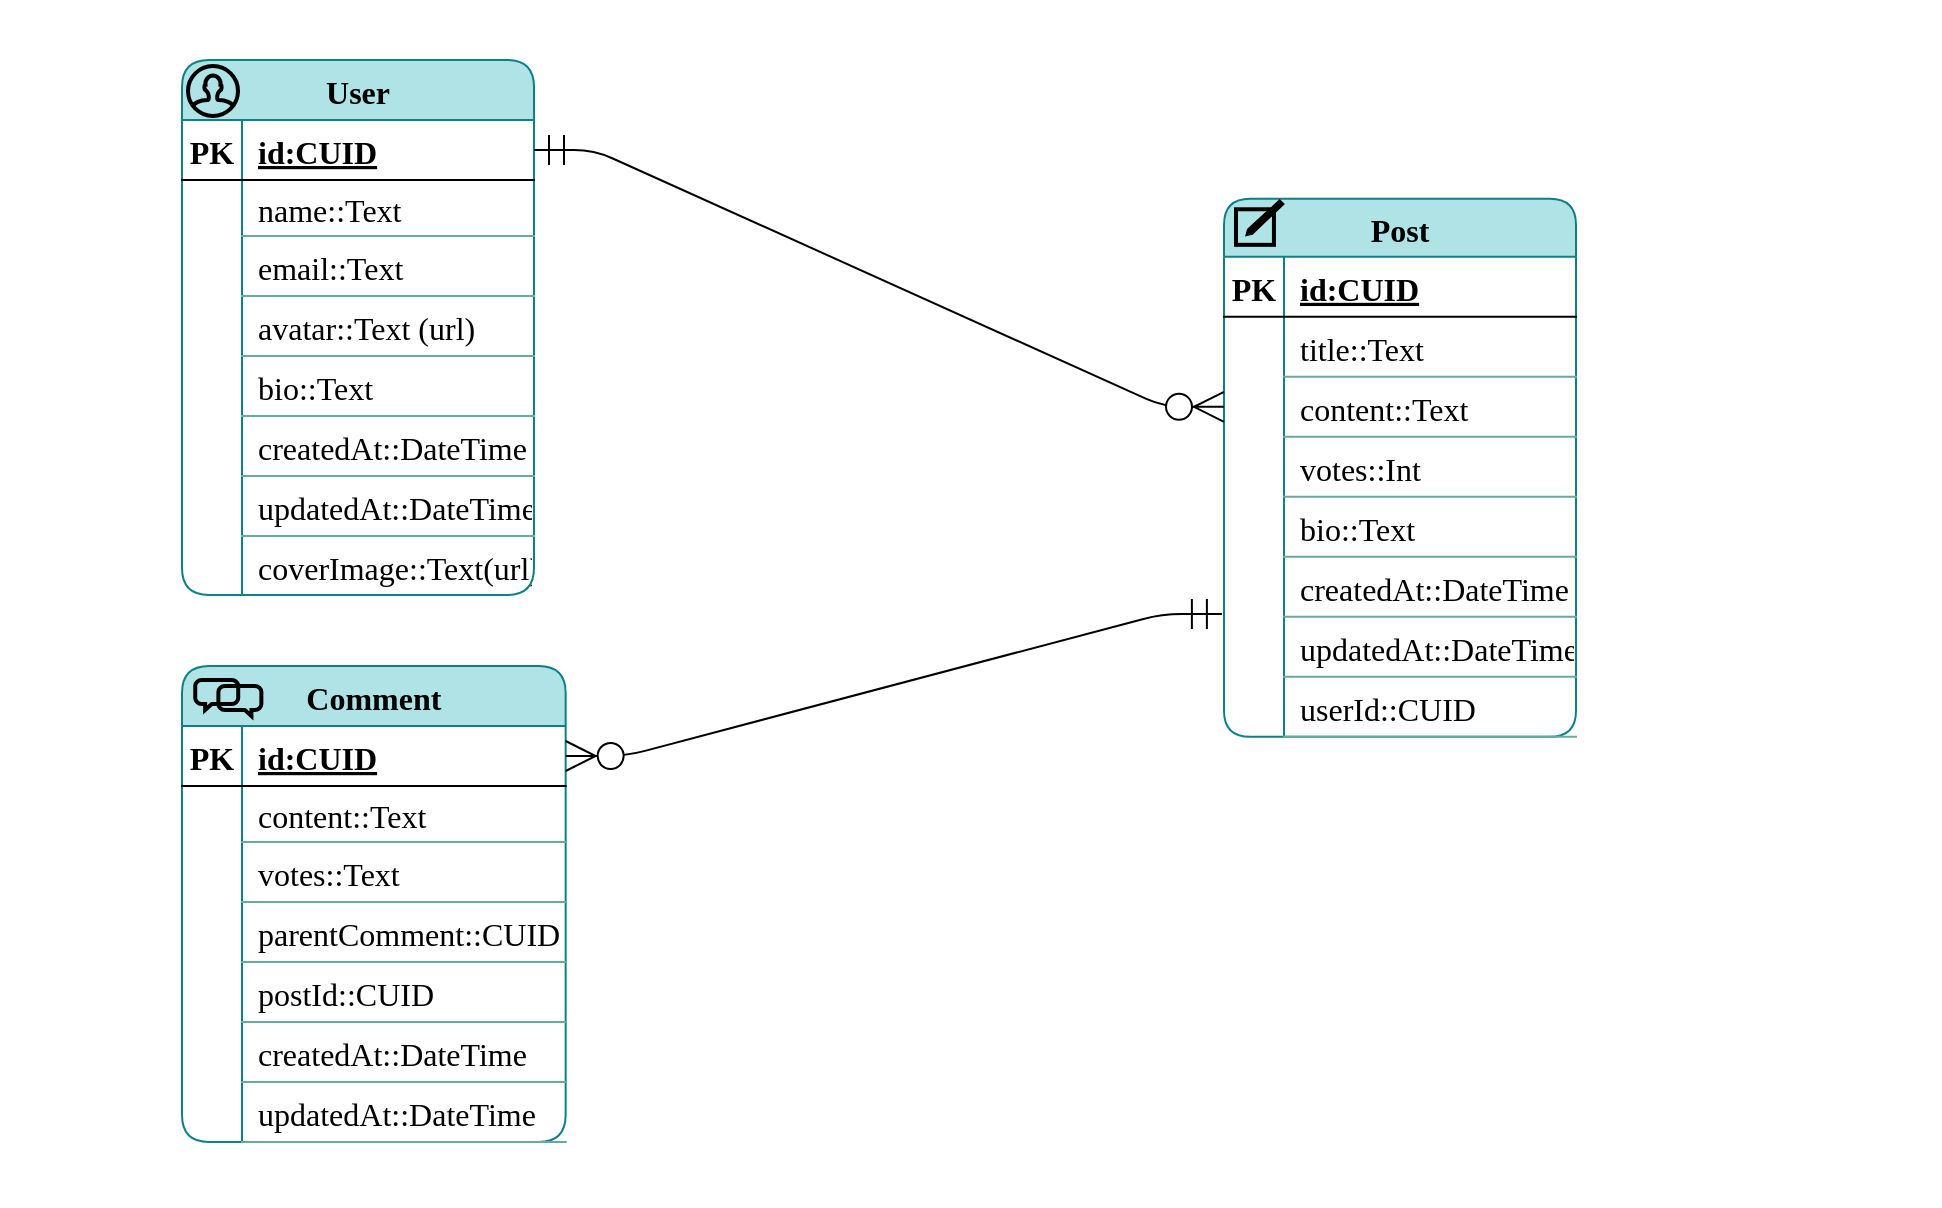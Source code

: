 <mxfile version="16.0.2" type="device"><diagram id="prtHgNgQTEPvFCAcTncT" name="Page-1"><mxGraphModel dx="1081" dy="743" grid="0" gridSize="10" guides="1" tooltips="1" connect="1" arrows="1" fold="1" page="1" pageScale="1" pageWidth="827" pageHeight="583" math="0" shadow="0"><root><mxCell id="0"/><mxCell id="1" parent="0"/><mxCell id="J5EVyOhSLwJbVOR1v9Rh-75" value="" style="group" vertex="1" connectable="0" parent="1"><mxGeometry x="799" y="92" width="176" height="140" as="geometry"/></mxCell><mxCell id="J5EVyOhSLwJbVOR1v9Rh-123" value="" style="group" vertex="1" connectable="0" parent="J5EVyOhSLwJbVOR1v9Rh-75"><mxGeometry x="-182" y="16.414" width="176" height="130.345" as="geometry"/></mxCell><mxCell id="J5EVyOhSLwJbVOR1v9Rh-48" value="Post" style="shape=table;startSize=29;container=1;collapsible=0;childLayout=tableLayout;fixedRows=1;rowLines=0;fontStyle=1;align=center;resizeLast=1;rounded=1;fillColor=#b0e3e6;strokeColor=#0e8088;fontFamily=SF Pro;fontSize=16;" vertex="1" parent="J5EVyOhSLwJbVOR1v9Rh-123"><mxGeometry width="176" height="269" as="geometry"/></mxCell><mxCell id="J5EVyOhSLwJbVOR1v9Rh-49" value="" style="shape=partialRectangle;collapsible=0;dropTarget=0;pointerEvents=0;fillColor=none;top=0;left=0;bottom=1;right=0;points=[[0,0.5],[1,0.5]];portConstraint=eastwest;" vertex="1" parent="J5EVyOhSLwJbVOR1v9Rh-48"><mxGeometry y="29" width="176" height="30" as="geometry"/></mxCell><mxCell id="J5EVyOhSLwJbVOR1v9Rh-50" value="PK" style="shape=partialRectangle;connectable=0;fillColor=none;top=0;left=0;bottom=0;right=0;fontStyle=1;overflow=hidden;strokeColor=#67AB9F;fontFamily=SF Pro;fontSize=16;" vertex="1" parent="J5EVyOhSLwJbVOR1v9Rh-49"><mxGeometry width="30" height="30" as="geometry"><mxRectangle width="30" height="30" as="alternateBounds"/></mxGeometry></mxCell><mxCell id="J5EVyOhSLwJbVOR1v9Rh-51" value="id:CUID" style="shape=partialRectangle;connectable=0;fillColor=none;top=0;left=0;bottom=0;right=0;align=left;spacingLeft=6;fontStyle=5;overflow=hidden;fontSize=16;fontFamily=SF Pro;" vertex="1" parent="J5EVyOhSLwJbVOR1v9Rh-49"><mxGeometry x="30" width="146" height="30" as="geometry"><mxRectangle width="146" height="30" as="alternateBounds"/></mxGeometry></mxCell><mxCell id="J5EVyOhSLwJbVOR1v9Rh-52" value="" style="shape=partialRectangle;collapsible=0;dropTarget=0;pointerEvents=0;fillColor=none;top=0;left=0;bottom=0;right=0;points=[[0,0.5],[1,0.5]];portConstraint=eastwest;" vertex="1" parent="J5EVyOhSLwJbVOR1v9Rh-48"><mxGeometry y="59" width="176" height="30" as="geometry"/></mxCell><mxCell id="J5EVyOhSLwJbVOR1v9Rh-53" value="" style="shape=partialRectangle;connectable=0;fillColor=none;top=0;left=0;bottom=0;right=0;editable=1;overflow=hidden;" vertex="1" parent="J5EVyOhSLwJbVOR1v9Rh-52"><mxGeometry width="30" height="30" as="geometry"><mxRectangle width="30" height="30" as="alternateBounds"/></mxGeometry></mxCell><mxCell id="J5EVyOhSLwJbVOR1v9Rh-54" value="title::Text  " style="shape=partialRectangle;connectable=0;fillColor=none;top=0;left=0;bottom=1;right=0;align=left;spacingLeft=6;overflow=hidden;labelBorderColor=none;shadow=0;strokeColor=#67AB9F;fontSize=16;fontFamily=SF Pro;" vertex="1" parent="J5EVyOhSLwJbVOR1v9Rh-52"><mxGeometry x="30" width="146" height="30" as="geometry"><mxRectangle width="146" height="30" as="alternateBounds"/></mxGeometry></mxCell><mxCell id="J5EVyOhSLwJbVOR1v9Rh-55" value="" style="shape=partialRectangle;collapsible=0;dropTarget=0;pointerEvents=0;fillColor=none;top=0;left=0;bottom=0;right=0;points=[[0,0.5],[1,0.5]];portConstraint=eastwest;" vertex="1" parent="J5EVyOhSLwJbVOR1v9Rh-48"><mxGeometry y="89" width="176" height="30" as="geometry"/></mxCell><mxCell id="J5EVyOhSLwJbVOR1v9Rh-56" value="" style="shape=partialRectangle;connectable=0;fillColor=none;top=0;left=0;bottom=0;right=0;editable=1;overflow=hidden;" vertex="1" parent="J5EVyOhSLwJbVOR1v9Rh-55"><mxGeometry width="30" height="30" as="geometry"><mxRectangle width="30" height="30" as="alternateBounds"/></mxGeometry></mxCell><mxCell id="J5EVyOhSLwJbVOR1v9Rh-57" value="content::Text" style="shape=partialRectangle;connectable=0;fillColor=none;top=0;left=0;bottom=1;right=0;align=left;spacingLeft=6;overflow=hidden;strokeColor=#67AB9F;fontSize=16;fontFamily=SF Pro;" vertex="1" parent="J5EVyOhSLwJbVOR1v9Rh-55"><mxGeometry x="30" width="146" height="30" as="geometry"><mxRectangle width="146" height="30" as="alternateBounds"/></mxGeometry></mxCell><mxCell id="J5EVyOhSLwJbVOR1v9Rh-58" value="" style="shape=partialRectangle;collapsible=0;dropTarget=0;pointerEvents=0;fillColor=none;top=0;left=0;bottom=0;right=0;points=[[0,0.5],[1,0.5]];portConstraint=eastwest;" vertex="1" parent="J5EVyOhSLwJbVOR1v9Rh-48"><mxGeometry y="119" width="176" height="30" as="geometry"/></mxCell><mxCell id="J5EVyOhSLwJbVOR1v9Rh-59" value="" style="shape=partialRectangle;connectable=0;fillColor=none;top=0;left=0;bottom=0;right=0;editable=1;overflow=hidden;" vertex="1" parent="J5EVyOhSLwJbVOR1v9Rh-58"><mxGeometry width="30" height="30" as="geometry"><mxRectangle width="30" height="30" as="alternateBounds"/></mxGeometry></mxCell><mxCell id="J5EVyOhSLwJbVOR1v9Rh-60" value="votes::Int" style="shape=partialRectangle;connectable=0;fillColor=none;top=0;left=0;bottom=1;right=0;align=left;spacingLeft=6;overflow=hidden;strokeColor=#67AB9F;fontSize=16;fontFamily=SF Pro;" vertex="1" parent="J5EVyOhSLwJbVOR1v9Rh-58"><mxGeometry x="30" width="146" height="30" as="geometry"><mxRectangle width="146" height="30" as="alternateBounds"/></mxGeometry></mxCell><mxCell id="J5EVyOhSLwJbVOR1v9Rh-61" value="" style="shape=partialRectangle;collapsible=0;dropTarget=0;pointerEvents=0;fillColor=none;top=0;left=0;bottom=0;right=0;points=[[0,0.5],[1,0.5]];portConstraint=eastwest;" vertex="1" parent="J5EVyOhSLwJbVOR1v9Rh-48"><mxGeometry y="149" width="176" height="30" as="geometry"/></mxCell><mxCell id="J5EVyOhSLwJbVOR1v9Rh-62" value="" style="shape=partialRectangle;connectable=0;fillColor=none;top=0;left=0;bottom=0;right=0;editable=1;overflow=hidden;" vertex="1" parent="J5EVyOhSLwJbVOR1v9Rh-61"><mxGeometry width="30" height="30" as="geometry"><mxRectangle width="30" height="30" as="alternateBounds"/></mxGeometry></mxCell><mxCell id="J5EVyOhSLwJbVOR1v9Rh-63" value="bio::Text    " style="shape=partialRectangle;connectable=0;fillColor=none;top=0;left=0;bottom=1;right=0;align=left;spacingLeft=6;overflow=hidden;strokeColor=#67AB9F;fontSize=16;fontFamily=SF Pro;" vertex="1" parent="J5EVyOhSLwJbVOR1v9Rh-61"><mxGeometry x="30" width="146" height="30" as="geometry"><mxRectangle width="146" height="30" as="alternateBounds"/></mxGeometry></mxCell><mxCell id="J5EVyOhSLwJbVOR1v9Rh-64" value="" style="shape=partialRectangle;collapsible=0;dropTarget=0;pointerEvents=0;fillColor=none;top=0;left=0;bottom=0;right=0;points=[[0,0.5],[1,0.5]];portConstraint=eastwest;" vertex="1" parent="J5EVyOhSLwJbVOR1v9Rh-48"><mxGeometry y="179" width="176" height="30" as="geometry"/></mxCell><mxCell id="J5EVyOhSLwJbVOR1v9Rh-65" value="" style="shape=partialRectangle;connectable=0;fillColor=none;top=0;left=0;bottom=0;right=0;editable=1;overflow=hidden;" vertex="1" parent="J5EVyOhSLwJbVOR1v9Rh-64"><mxGeometry width="30" height="30" as="geometry"><mxRectangle width="30" height="30" as="alternateBounds"/></mxGeometry></mxCell><mxCell id="J5EVyOhSLwJbVOR1v9Rh-66" value="createdAt::DateTime" style="shape=partialRectangle;connectable=0;fillColor=none;top=0;left=0;bottom=1;right=0;align=left;spacingLeft=6;overflow=hidden;strokeColor=#67AB9F;fontSize=16;fontFamily=SF Pro;" vertex="1" parent="J5EVyOhSLwJbVOR1v9Rh-64"><mxGeometry x="30" width="146" height="30" as="geometry"><mxRectangle width="146" height="30" as="alternateBounds"/></mxGeometry></mxCell><mxCell id="J5EVyOhSLwJbVOR1v9Rh-67" value="" style="shape=partialRectangle;collapsible=0;dropTarget=0;pointerEvents=0;fillColor=none;top=0;left=0;bottom=0;right=0;points=[[0,0.5],[1,0.5]];portConstraint=eastwest;" vertex="1" parent="J5EVyOhSLwJbVOR1v9Rh-48"><mxGeometry y="209" width="176" height="30" as="geometry"/></mxCell><mxCell id="J5EVyOhSLwJbVOR1v9Rh-68" value="" style="shape=partialRectangle;connectable=0;fillColor=none;top=0;left=0;bottom=0;right=0;editable=1;overflow=hidden;" vertex="1" parent="J5EVyOhSLwJbVOR1v9Rh-67"><mxGeometry width="30" height="30" as="geometry"><mxRectangle width="30" height="30" as="alternateBounds"/></mxGeometry></mxCell><mxCell id="J5EVyOhSLwJbVOR1v9Rh-69" value="updatedAt::DateTime" style="shape=partialRectangle;connectable=0;fillColor=none;top=0;left=0;bottom=1;right=0;align=left;spacingLeft=6;overflow=hidden;strokeColor=#67AB9F;fontSize=16;fontFamily=SF Pro;" vertex="1" parent="J5EVyOhSLwJbVOR1v9Rh-67"><mxGeometry x="30" width="146" height="30" as="geometry"><mxRectangle width="146" height="30" as="alternateBounds"/></mxGeometry></mxCell><mxCell id="J5EVyOhSLwJbVOR1v9Rh-70" value="" style="shape=partialRectangle;collapsible=0;dropTarget=0;pointerEvents=0;fillColor=none;top=0;left=0;bottom=0;right=0;points=[[0,0.5],[1,0.5]];portConstraint=eastwest;" vertex="1" parent="J5EVyOhSLwJbVOR1v9Rh-48"><mxGeometry y="239" width="176" height="30" as="geometry"/></mxCell><mxCell id="J5EVyOhSLwJbVOR1v9Rh-71" value="" style="shape=partialRectangle;connectable=0;fillColor=none;top=0;left=0;bottom=0;right=0;editable=1;overflow=hidden;" vertex="1" parent="J5EVyOhSLwJbVOR1v9Rh-70"><mxGeometry width="30" height="30" as="geometry"><mxRectangle width="30" height="30" as="alternateBounds"/></mxGeometry></mxCell><mxCell id="J5EVyOhSLwJbVOR1v9Rh-72" value="userId::CUID" style="shape=partialRectangle;connectable=0;fillColor=none;top=0;left=0;bottom=1;right=0;align=left;spacingLeft=6;overflow=hidden;strokeColor=#67AB9F;fontSize=16;fontFamily=SF Pro;" vertex="1" parent="J5EVyOhSLwJbVOR1v9Rh-70"><mxGeometry x="30" width="146" height="30" as="geometry"><mxRectangle width="146" height="30" as="alternateBounds"/></mxGeometry></mxCell><mxCell id="J5EVyOhSLwJbVOR1v9Rh-74" value="" style="html=1;verticalLabelPosition=bottom;align=center;labelBackgroundColor=#ffffff;verticalAlign=top;strokeWidth=2;strokeColor=#000000;shadow=0;dashed=0;shape=mxgraph.ios7.icons.compose;labelBorderColor=none;fontFamily=SF Pro;fontSize=16;fillColor=none;" vertex="1" parent="J5EVyOhSLwJbVOR1v9Rh-123"><mxGeometry x="6" y="1.45" width="23" height="21.55" as="geometry"/></mxCell><mxCell id="J5EVyOhSLwJbVOR1v9Rh-78" value="" style="group" vertex="1" connectable="0" parent="1"><mxGeometry x="96" y="39" width="176" height="270" as="geometry"/></mxCell><mxCell id="NbodaK4U6psTHLAQeqnw-3" value="User" style="shape=table;startSize=30;container=1;collapsible=0;childLayout=tableLayout;fixedRows=1;rowLines=0;fontStyle=1;align=center;resizeLast=1;rounded=1;fillColor=#b0e3e6;strokeColor=#0e8088;fontFamily=SF Pro;fontSize=16;" parent="J5EVyOhSLwJbVOR1v9Rh-78" vertex="1"><mxGeometry width="176" height="267.56" as="geometry"/></mxCell><mxCell id="NbodaK4U6psTHLAQeqnw-4" value="" style="shape=partialRectangle;collapsible=0;dropTarget=0;pointerEvents=0;fillColor=none;top=0;left=0;bottom=1;right=0;points=[[0,0.5],[1,0.5]];portConstraint=eastwest;" parent="NbodaK4U6psTHLAQeqnw-3" vertex="1"><mxGeometry y="30" width="176" height="30" as="geometry"/></mxCell><mxCell id="NbodaK4U6psTHLAQeqnw-5" value="PK" style="shape=partialRectangle;connectable=0;fillColor=none;top=0;left=0;bottom=0;right=0;fontStyle=1;overflow=hidden;strokeColor=#67AB9F;fontFamily=SF Pro;fontSize=16;" parent="NbodaK4U6psTHLAQeqnw-4" vertex="1"><mxGeometry width="30" height="30" as="geometry"><mxRectangle width="30" height="30" as="alternateBounds"/></mxGeometry></mxCell><mxCell id="NbodaK4U6psTHLAQeqnw-6" value="id:CUID" style="shape=partialRectangle;connectable=0;fillColor=none;top=0;left=0;bottom=0;right=0;align=left;spacingLeft=6;fontStyle=5;overflow=hidden;fontSize=16;fontFamily=SF Pro;" parent="NbodaK4U6psTHLAQeqnw-4" vertex="1"><mxGeometry x="30" width="146" height="30" as="geometry"><mxRectangle width="146" height="30" as="alternateBounds"/></mxGeometry></mxCell><mxCell id="NbodaK4U6psTHLAQeqnw-10" value="" style="shape=partialRectangle;collapsible=0;dropTarget=0;pointerEvents=0;fillColor=none;top=0;left=0;bottom=0;right=0;points=[[0,0.5],[1,0.5]];portConstraint=eastwest;" parent="NbodaK4U6psTHLAQeqnw-3" vertex="1"><mxGeometry y="60" width="176" height="28" as="geometry"/></mxCell><mxCell id="NbodaK4U6psTHLAQeqnw-11" value="" style="shape=partialRectangle;connectable=0;fillColor=none;top=0;left=0;bottom=0;right=0;editable=1;overflow=hidden;" parent="NbodaK4U6psTHLAQeqnw-10" vertex="1"><mxGeometry width="30" height="28" as="geometry"><mxRectangle width="30" height="28" as="alternateBounds"/></mxGeometry></mxCell><mxCell id="NbodaK4U6psTHLAQeqnw-12" value="name::Text  " style="shape=partialRectangle;connectable=0;fillColor=none;top=0;left=0;bottom=1;right=0;align=left;spacingLeft=6;overflow=hidden;labelBorderColor=none;shadow=0;strokeColor=#67AB9F;fontSize=16;fontFamily=SF Pro;" parent="NbodaK4U6psTHLAQeqnw-10" vertex="1"><mxGeometry x="30" width="146" height="28" as="geometry"><mxRectangle width="146" height="28" as="alternateBounds"/></mxGeometry></mxCell><mxCell id="NbodaK4U6psTHLAQeqnw-13" value="" style="shape=partialRectangle;collapsible=0;dropTarget=0;pointerEvents=0;fillColor=none;top=0;left=0;bottom=0;right=0;points=[[0,0.5],[1,0.5]];portConstraint=eastwest;" parent="NbodaK4U6psTHLAQeqnw-3" vertex="1"><mxGeometry y="88" width="176" height="30" as="geometry"/></mxCell><mxCell id="NbodaK4U6psTHLAQeqnw-14" value="" style="shape=partialRectangle;connectable=0;fillColor=none;top=0;left=0;bottom=0;right=0;editable=1;overflow=hidden;" parent="NbodaK4U6psTHLAQeqnw-13" vertex="1"><mxGeometry width="30" height="30" as="geometry"><mxRectangle width="30" height="30" as="alternateBounds"/></mxGeometry></mxCell><mxCell id="NbodaK4U6psTHLAQeqnw-15" value="email::Text" style="shape=partialRectangle;connectable=0;fillColor=none;top=0;left=0;bottom=1;right=0;align=left;spacingLeft=6;overflow=hidden;strokeColor=#67AB9F;fontSize=16;fontFamily=SF Pro;" parent="NbodaK4U6psTHLAQeqnw-13" vertex="1"><mxGeometry x="30" width="146" height="30" as="geometry"><mxRectangle width="146" height="30" as="alternateBounds"/></mxGeometry></mxCell><mxCell id="J5EVyOhSLwJbVOR1v9Rh-1" value="" style="shape=partialRectangle;collapsible=0;dropTarget=0;pointerEvents=0;fillColor=none;top=0;left=0;bottom=0;right=0;points=[[0,0.5],[1,0.5]];portConstraint=eastwest;" vertex="1" parent="NbodaK4U6psTHLAQeqnw-3"><mxGeometry y="118" width="176" height="30" as="geometry"/></mxCell><mxCell id="J5EVyOhSLwJbVOR1v9Rh-2" value="" style="shape=partialRectangle;connectable=0;fillColor=none;top=0;left=0;bottom=0;right=0;editable=1;overflow=hidden;" vertex="1" parent="J5EVyOhSLwJbVOR1v9Rh-1"><mxGeometry width="30" height="30" as="geometry"><mxRectangle width="30" height="30" as="alternateBounds"/></mxGeometry></mxCell><mxCell id="J5EVyOhSLwJbVOR1v9Rh-3" value="avatar::Text (url)" style="shape=partialRectangle;connectable=0;fillColor=none;top=0;left=0;bottom=1;right=0;align=left;spacingLeft=6;overflow=hidden;strokeColor=#67AB9F;fontSize=16;fontFamily=SF Pro;" vertex="1" parent="J5EVyOhSLwJbVOR1v9Rh-1"><mxGeometry x="30" width="146" height="30" as="geometry"><mxRectangle width="146" height="30" as="alternateBounds"/></mxGeometry></mxCell><mxCell id="J5EVyOhSLwJbVOR1v9Rh-4" value="" style="shape=partialRectangle;collapsible=0;dropTarget=0;pointerEvents=0;fillColor=none;top=0;left=0;bottom=0;right=0;points=[[0,0.5],[1,0.5]];portConstraint=eastwest;" vertex="1" parent="NbodaK4U6psTHLAQeqnw-3"><mxGeometry y="148" width="176" height="30" as="geometry"/></mxCell><mxCell id="J5EVyOhSLwJbVOR1v9Rh-5" value="" style="shape=partialRectangle;connectable=0;fillColor=none;top=0;left=0;bottom=0;right=0;editable=1;overflow=hidden;" vertex="1" parent="J5EVyOhSLwJbVOR1v9Rh-4"><mxGeometry width="30" height="30" as="geometry"><mxRectangle width="30" height="30" as="alternateBounds"/></mxGeometry></mxCell><mxCell id="J5EVyOhSLwJbVOR1v9Rh-6" value="bio::Text    " style="shape=partialRectangle;connectable=0;fillColor=none;top=0;left=0;bottom=1;right=0;align=left;spacingLeft=6;overflow=hidden;strokeColor=#67AB9F;fontSize=16;fontFamily=SF Pro;" vertex="1" parent="J5EVyOhSLwJbVOR1v9Rh-4"><mxGeometry x="30" width="146" height="30" as="geometry"><mxRectangle width="146" height="30" as="alternateBounds"/></mxGeometry></mxCell><mxCell id="J5EVyOhSLwJbVOR1v9Rh-7" value="" style="shape=partialRectangle;collapsible=0;dropTarget=0;pointerEvents=0;fillColor=none;top=0;left=0;bottom=0;right=0;points=[[0,0.5],[1,0.5]];portConstraint=eastwest;" vertex="1" parent="NbodaK4U6psTHLAQeqnw-3"><mxGeometry y="178" width="176" height="30" as="geometry"/></mxCell><mxCell id="J5EVyOhSLwJbVOR1v9Rh-8" value="" style="shape=partialRectangle;connectable=0;fillColor=none;top=0;left=0;bottom=0;right=0;editable=1;overflow=hidden;" vertex="1" parent="J5EVyOhSLwJbVOR1v9Rh-7"><mxGeometry width="30" height="30" as="geometry"><mxRectangle width="30" height="30" as="alternateBounds"/></mxGeometry></mxCell><mxCell id="J5EVyOhSLwJbVOR1v9Rh-9" value="createdAt::DateTime" style="shape=partialRectangle;connectable=0;fillColor=none;top=0;left=0;bottom=1;right=0;align=left;spacingLeft=6;overflow=hidden;strokeColor=#67AB9F;fontSize=16;fontFamily=SF Pro;" vertex="1" parent="J5EVyOhSLwJbVOR1v9Rh-7"><mxGeometry x="30" width="146" height="30" as="geometry"><mxRectangle width="146" height="30" as="alternateBounds"/></mxGeometry></mxCell><mxCell id="J5EVyOhSLwJbVOR1v9Rh-10" value="" style="shape=partialRectangle;collapsible=0;dropTarget=0;pointerEvents=0;fillColor=none;top=0;left=0;bottom=0;right=0;points=[[0,0.5],[1,0.5]];portConstraint=eastwest;" vertex="1" parent="NbodaK4U6psTHLAQeqnw-3"><mxGeometry y="208" width="176" height="30" as="geometry"/></mxCell><mxCell id="J5EVyOhSLwJbVOR1v9Rh-11" value="" style="shape=partialRectangle;connectable=0;fillColor=none;top=0;left=0;bottom=0;right=0;editable=1;overflow=hidden;" vertex="1" parent="J5EVyOhSLwJbVOR1v9Rh-10"><mxGeometry width="30" height="30" as="geometry"><mxRectangle width="30" height="30" as="alternateBounds"/></mxGeometry></mxCell><mxCell id="J5EVyOhSLwJbVOR1v9Rh-12" value="updatedAt::DateTime" style="shape=partialRectangle;connectable=0;fillColor=none;top=0;left=0;bottom=1;right=0;align=left;spacingLeft=6;overflow=hidden;strokeColor=#67AB9F;fontSize=16;fontFamily=SF Pro;" vertex="1" parent="J5EVyOhSLwJbVOR1v9Rh-10"><mxGeometry x="30" width="146" height="30" as="geometry"><mxRectangle width="146" height="30" as="alternateBounds"/></mxGeometry></mxCell><mxCell id="J5EVyOhSLwJbVOR1v9Rh-13" value="" style="shape=partialRectangle;collapsible=0;dropTarget=0;pointerEvents=0;fillColor=none;top=0;left=0;bottom=0;right=0;points=[[0,0.5],[1,0.5]];portConstraint=eastwest;" vertex="1" parent="NbodaK4U6psTHLAQeqnw-3"><mxGeometry y="238" width="176" height="30" as="geometry"/></mxCell><mxCell id="J5EVyOhSLwJbVOR1v9Rh-14" value="" style="shape=partialRectangle;connectable=0;fillColor=none;top=0;left=0;bottom=0;right=0;editable=1;overflow=hidden;" vertex="1" parent="J5EVyOhSLwJbVOR1v9Rh-13"><mxGeometry width="30" height="30" as="geometry"><mxRectangle width="30" height="30" as="alternateBounds"/></mxGeometry></mxCell><mxCell id="J5EVyOhSLwJbVOR1v9Rh-15" value="coverImage::Text(url)" style="shape=partialRectangle;connectable=0;fillColor=none;top=0;left=0;bottom=0;right=0;align=left;spacingLeft=6;overflow=hidden;strokeColor=#67AB9F;fontSize=16;fontFamily=SF Pro;" vertex="1" parent="J5EVyOhSLwJbVOR1v9Rh-13"><mxGeometry x="30" width="146" height="30" as="geometry"><mxRectangle width="146" height="30" as="alternateBounds"/></mxGeometry></mxCell><mxCell id="J5EVyOhSLwJbVOR1v9Rh-22" value="" style="html=1;verticalLabelPosition=bottom;align=center;labelBackgroundColor=#ffffff;verticalAlign=top;strokeWidth=2;strokeColor=#000000;shadow=0;dashed=0;shape=mxgraph.ios7.icons.user;labelBorderColor=none;fontSize=14;fillColor=none;" vertex="1" parent="J5EVyOhSLwJbVOR1v9Rh-78"><mxGeometry x="3" y="3" width="25" height="25" as="geometry"/></mxCell><mxCell id="J5EVyOhSLwJbVOR1v9Rh-81" value="" style="group" vertex="1" connectable="0" parent="1"><mxGeometry x="96" y="342" width="194" height="270" as="geometry"/></mxCell><mxCell id="J5EVyOhSLwJbVOR1v9Rh-82" value="Comment" style="shape=table;startSize=30;container=1;collapsible=0;childLayout=tableLayout;fixedRows=1;rowLines=0;fontStyle=1;align=center;resizeLast=1;rounded=1;fillColor=#b0e3e6;strokeColor=#0e8088;fontFamily=SF Pro;fontSize=16;" vertex="1" parent="J5EVyOhSLwJbVOR1v9Rh-81"><mxGeometry width="191.825" height="238" as="geometry"/></mxCell><mxCell id="J5EVyOhSLwJbVOR1v9Rh-83" value="" style="shape=partialRectangle;collapsible=0;dropTarget=0;pointerEvents=0;fillColor=none;top=0;left=0;bottom=1;right=0;points=[[0,0.5],[1,0.5]];portConstraint=eastwest;" vertex="1" parent="J5EVyOhSLwJbVOR1v9Rh-82"><mxGeometry y="30" width="191.825" height="30" as="geometry"/></mxCell><mxCell id="J5EVyOhSLwJbVOR1v9Rh-84" value="PK" style="shape=partialRectangle;connectable=0;fillColor=none;top=0;left=0;bottom=0;right=0;fontStyle=1;overflow=hidden;strokeColor=#67AB9F;fontFamily=SF Pro;fontSize=16;" vertex="1" parent="J5EVyOhSLwJbVOR1v9Rh-83"><mxGeometry width="30" height="30" as="geometry"><mxRectangle width="30" height="30" as="alternateBounds"/></mxGeometry></mxCell><mxCell id="J5EVyOhSLwJbVOR1v9Rh-85" value="id:CUID" style="shape=partialRectangle;connectable=0;fillColor=none;top=0;left=0;bottom=0;right=0;align=left;spacingLeft=6;fontStyle=5;overflow=hidden;fontSize=16;fontFamily=SF Pro;" vertex="1" parent="J5EVyOhSLwJbVOR1v9Rh-83"><mxGeometry x="30" width="161.825" height="30" as="geometry"><mxRectangle width="161.825" height="30" as="alternateBounds"/></mxGeometry></mxCell><mxCell id="J5EVyOhSLwJbVOR1v9Rh-86" value="" style="shape=partialRectangle;collapsible=0;dropTarget=0;pointerEvents=0;fillColor=none;top=0;left=0;bottom=0;right=0;points=[[0,0.5],[1,0.5]];portConstraint=eastwest;" vertex="1" parent="J5EVyOhSLwJbVOR1v9Rh-82"><mxGeometry y="60" width="191.825" height="28" as="geometry"/></mxCell><mxCell id="J5EVyOhSLwJbVOR1v9Rh-87" value="" style="shape=partialRectangle;connectable=0;fillColor=none;top=0;left=0;bottom=0;right=0;editable=1;overflow=hidden;" vertex="1" parent="J5EVyOhSLwJbVOR1v9Rh-86"><mxGeometry width="30" height="28" as="geometry"><mxRectangle width="30" height="28" as="alternateBounds"/></mxGeometry></mxCell><mxCell id="J5EVyOhSLwJbVOR1v9Rh-88" value="content::Text  " style="shape=partialRectangle;connectable=0;fillColor=none;top=0;left=0;bottom=1;right=0;align=left;spacingLeft=6;overflow=hidden;labelBorderColor=none;shadow=0;strokeColor=#67AB9F;fontSize=16;fontFamily=SF Pro;" vertex="1" parent="J5EVyOhSLwJbVOR1v9Rh-86"><mxGeometry x="30" width="161.825" height="28" as="geometry"><mxRectangle width="161.825" height="28" as="alternateBounds"/></mxGeometry></mxCell><mxCell id="J5EVyOhSLwJbVOR1v9Rh-89" value="" style="shape=partialRectangle;collapsible=0;dropTarget=0;pointerEvents=0;fillColor=none;top=0;left=0;bottom=0;right=0;points=[[0,0.5],[1,0.5]];portConstraint=eastwest;" vertex="1" parent="J5EVyOhSLwJbVOR1v9Rh-82"><mxGeometry y="88" width="191.825" height="30" as="geometry"/></mxCell><mxCell id="J5EVyOhSLwJbVOR1v9Rh-90" value="" style="shape=partialRectangle;connectable=0;fillColor=none;top=0;left=0;bottom=0;right=0;editable=1;overflow=hidden;" vertex="1" parent="J5EVyOhSLwJbVOR1v9Rh-89"><mxGeometry width="30" height="30" as="geometry"><mxRectangle width="30" height="30" as="alternateBounds"/></mxGeometry></mxCell><mxCell id="J5EVyOhSLwJbVOR1v9Rh-91" value="votes::Text" style="shape=partialRectangle;connectable=0;fillColor=none;top=0;left=0;bottom=1;right=0;align=left;spacingLeft=6;overflow=hidden;strokeColor=#67AB9F;fontSize=16;fontFamily=SF Pro;" vertex="1" parent="J5EVyOhSLwJbVOR1v9Rh-89"><mxGeometry x="30" width="161.825" height="30" as="geometry"><mxRectangle width="161.825" height="30" as="alternateBounds"/></mxGeometry></mxCell><mxCell id="J5EVyOhSLwJbVOR1v9Rh-92" value="" style="shape=partialRectangle;collapsible=0;dropTarget=0;pointerEvents=0;fillColor=none;top=0;left=0;bottom=0;right=0;points=[[0,0.5],[1,0.5]];portConstraint=eastwest;" vertex="1" parent="J5EVyOhSLwJbVOR1v9Rh-82"><mxGeometry y="118" width="191.825" height="30" as="geometry"/></mxCell><mxCell id="J5EVyOhSLwJbVOR1v9Rh-93" value="" style="shape=partialRectangle;connectable=0;fillColor=none;top=0;left=0;bottom=0;right=0;editable=1;overflow=hidden;" vertex="1" parent="J5EVyOhSLwJbVOR1v9Rh-92"><mxGeometry width="30" height="30" as="geometry"><mxRectangle width="30" height="30" as="alternateBounds"/></mxGeometry></mxCell><mxCell id="J5EVyOhSLwJbVOR1v9Rh-94" value="parentComment::CUID" style="shape=partialRectangle;connectable=0;fillColor=none;top=0;left=0;bottom=1;right=0;align=left;spacingLeft=6;overflow=hidden;strokeColor=#67AB9F;fontSize=16;fontFamily=SF Pro;" vertex="1" parent="J5EVyOhSLwJbVOR1v9Rh-92"><mxGeometry x="30" width="161.825" height="30" as="geometry"><mxRectangle width="161.825" height="30" as="alternateBounds"/></mxGeometry></mxCell><mxCell id="J5EVyOhSLwJbVOR1v9Rh-95" value="" style="shape=partialRectangle;collapsible=0;dropTarget=0;pointerEvents=0;fillColor=none;top=0;left=0;bottom=0;right=0;points=[[0,0.5],[1,0.5]];portConstraint=eastwest;" vertex="1" parent="J5EVyOhSLwJbVOR1v9Rh-82"><mxGeometry y="148" width="191.825" height="30" as="geometry"/></mxCell><mxCell id="J5EVyOhSLwJbVOR1v9Rh-96" value="" style="shape=partialRectangle;connectable=0;fillColor=none;top=0;left=0;bottom=0;right=0;editable=1;overflow=hidden;" vertex="1" parent="J5EVyOhSLwJbVOR1v9Rh-95"><mxGeometry width="30" height="30" as="geometry"><mxRectangle width="30" height="30" as="alternateBounds"/></mxGeometry></mxCell><mxCell id="J5EVyOhSLwJbVOR1v9Rh-97" value="postId::CUID" style="shape=partialRectangle;connectable=0;fillColor=none;top=0;left=0;bottom=1;right=0;align=left;spacingLeft=6;overflow=hidden;strokeColor=#67AB9F;fontSize=16;fontFamily=SF Pro;" vertex="1" parent="J5EVyOhSLwJbVOR1v9Rh-95"><mxGeometry x="30" width="161.825" height="30" as="geometry"><mxRectangle width="161.825" height="30" as="alternateBounds"/></mxGeometry></mxCell><mxCell id="J5EVyOhSLwJbVOR1v9Rh-98" value="" style="shape=partialRectangle;collapsible=0;dropTarget=0;pointerEvents=0;fillColor=none;top=0;left=0;bottom=0;right=0;points=[[0,0.5],[1,0.5]];portConstraint=eastwest;" vertex="1" parent="J5EVyOhSLwJbVOR1v9Rh-82"><mxGeometry y="178" width="191.825" height="30" as="geometry"/></mxCell><mxCell id="J5EVyOhSLwJbVOR1v9Rh-99" value="" style="shape=partialRectangle;connectable=0;fillColor=none;top=0;left=0;bottom=0;right=0;editable=1;overflow=hidden;" vertex="1" parent="J5EVyOhSLwJbVOR1v9Rh-98"><mxGeometry width="30" height="30" as="geometry"><mxRectangle width="30" height="30" as="alternateBounds"/></mxGeometry></mxCell><mxCell id="J5EVyOhSLwJbVOR1v9Rh-100" value="createdAt::DateTime" style="shape=partialRectangle;connectable=0;fillColor=none;top=0;left=0;bottom=1;right=0;align=left;spacingLeft=6;overflow=hidden;strokeColor=#67AB9F;fontSize=16;fontFamily=SF Pro;" vertex="1" parent="J5EVyOhSLwJbVOR1v9Rh-98"><mxGeometry x="30" width="161.825" height="30" as="geometry"><mxRectangle width="161.825" height="30" as="alternateBounds"/></mxGeometry></mxCell><mxCell id="J5EVyOhSLwJbVOR1v9Rh-101" value="" style="shape=partialRectangle;collapsible=0;dropTarget=0;pointerEvents=0;fillColor=none;top=0;left=0;bottom=0;right=0;points=[[0,0.5],[1,0.5]];portConstraint=eastwest;" vertex="1" parent="J5EVyOhSLwJbVOR1v9Rh-82"><mxGeometry y="208" width="191.825" height="30" as="geometry"/></mxCell><mxCell id="J5EVyOhSLwJbVOR1v9Rh-102" value="" style="shape=partialRectangle;connectable=0;fillColor=none;top=0;left=0;bottom=0;right=0;editable=1;overflow=hidden;" vertex="1" parent="J5EVyOhSLwJbVOR1v9Rh-101"><mxGeometry width="30" height="30" as="geometry"><mxRectangle width="30" height="30" as="alternateBounds"/></mxGeometry></mxCell><mxCell id="J5EVyOhSLwJbVOR1v9Rh-103" value="updatedAt::DateTime" style="shape=partialRectangle;connectable=0;fillColor=none;top=0;left=0;bottom=1;right=0;align=left;spacingLeft=6;overflow=hidden;strokeColor=#67AB9F;fontSize=16;fontFamily=SF Pro;" vertex="1" parent="J5EVyOhSLwJbVOR1v9Rh-101"><mxGeometry x="30" width="161.825" height="30" as="geometry"><mxRectangle width="161.825" height="30" as="alternateBounds"/></mxGeometry></mxCell><mxCell id="J5EVyOhSLwJbVOR1v9Rh-108" value="" style="html=1;verticalLabelPosition=bottom;align=center;labelBackgroundColor=#ffffff;verticalAlign=top;strokeWidth=2;strokeColor=#000000;shadow=0;dashed=0;shape=mxgraph.ios7.icons.chat;labelBorderColor=none;fontFamily=SF Pro;fontSize=16;fillColor=none;" vertex="1" parent="J5EVyOhSLwJbVOR1v9Rh-81"><mxGeometry x="6.614" y="7" width="33.068" height="18" as="geometry"/></mxCell><mxCell id="J5EVyOhSLwJbVOR1v9Rh-119" value="" style="edgeStyle=entityRelationEdgeStyle;fontSize=12;html=1;endArrow=ERzeroToMany;startArrow=ERmandOne;rounded=1;fontFamily=SF Pro;startSize=13;endSize=13;sourcePerimeterSpacing=18;targetPerimeterSpacing=18;jumpStyle=sharp;entryX=0;entryY=0.5;entryDx=0;entryDy=0;exitX=1;exitY=0.5;exitDx=0;exitDy=0;" edge="1" parent="1" source="NbodaK4U6psTHLAQeqnw-4" target="J5EVyOhSLwJbVOR1v9Rh-55"><mxGeometry width="100" height="100" relative="1" as="geometry"><mxPoint x="445" y="335" as="sourcePoint"/><mxPoint x="545" y="235" as="targetPoint"/></mxGeometry></mxCell><mxCell id="J5EVyOhSLwJbVOR1v9Rh-122" value="" style="edgeStyle=entityRelationEdgeStyle;fontSize=12;html=1;endArrow=ERzeroToMany;startArrow=ERmandOne;rounded=1;fontFamily=SF Pro;startSize=13;endSize=13;sourcePerimeterSpacing=18;targetPerimeterSpacing=18;jumpStyle=sharp;entryX=1;entryY=0.5;entryDx=0;entryDy=0;exitX=-0.006;exitY=-0.046;exitDx=0;exitDy=0;exitPerimeter=0;" edge="1" parent="1" source="J5EVyOhSLwJbVOR1v9Rh-67" target="J5EVyOhSLwJbVOR1v9Rh-83"><mxGeometry width="100" height="100" relative="1" as="geometry"><mxPoint x="640" y="410" as="sourcePoint"/><mxPoint x="597" y="517" as="targetPoint"/></mxGeometry></mxCell><mxCell id="J5EVyOhSLwJbVOR1v9Rh-125" value="" style="rounded=0;whiteSpace=wrap;html=1;shadow=0;labelBorderColor=none;fontFamily=SF Pro;fontSize=16;strokeColor=none;fillColor=none;rotation=90;" vertex="1" parent="1"><mxGeometry x="-248" y="263" width="568" height="60" as="geometry"/></mxCell></root></mxGraphModel></diagram></mxfile>